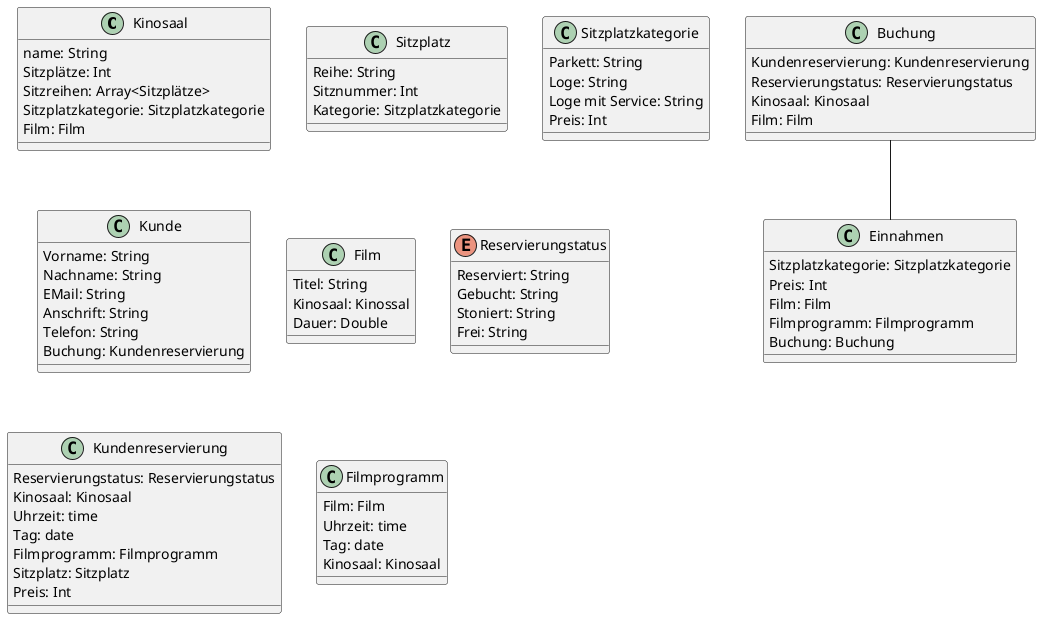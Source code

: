 @startuml
'https://plantuml.com/class-diagramm

class Kinosaal{
name: String
Sitzplätze: Int
Sitzreihen: Array<Sitzplätze>
Sitzplatzkategorie: Sitzplatzkategorie
Film: Film
}

class Sitzplatz{
Reihe: String
Sitznummer: Int
Kategorie: Sitzplatzkategorie
}

class Sitzplatzkategorie{
Parkett: String
Loge: String
Loge mit Service: String
Preis: Int
}

class Kunde{
Vorname: String
Nachname: String
EMail: String
Anschrift: String
Telefon: String
Buchung: Kundenreservierung
}

class Film{
Titel: String
Kinosaal: Kinossal
Dauer: Double
}

class Einnahmen{
Sitzplatzkategorie: Sitzplatzkategorie
Preis: Int
Film: Film
Filmprogramm: Filmprogramm
Buchung: Buchung
}

enum Reservierungstatus{
Reserviert: String
Gebucht: String
Stoniert: String
Frei: String
}

class Kundenreservierung{
Reservierungstatus: Reservierungstatus
Kinosaal: Kinosaal
Uhrzeit: time
Tag: date
Filmprogramm: Filmprogramm
Sitzplatz: Sitzplatz
Preis: Int
}

class Filmprogramm{
Film: Film
Uhrzeit: time
Tag: date
Kinosaal: Kinosaal
}

class Buchung{
Kundenreservierung: Kundenreservierung
Reservierungstatus: Reservierungstatus
Kinosaal: Kinosaal
Film: Film
}

Buchung -- Einnahmen

@enduml